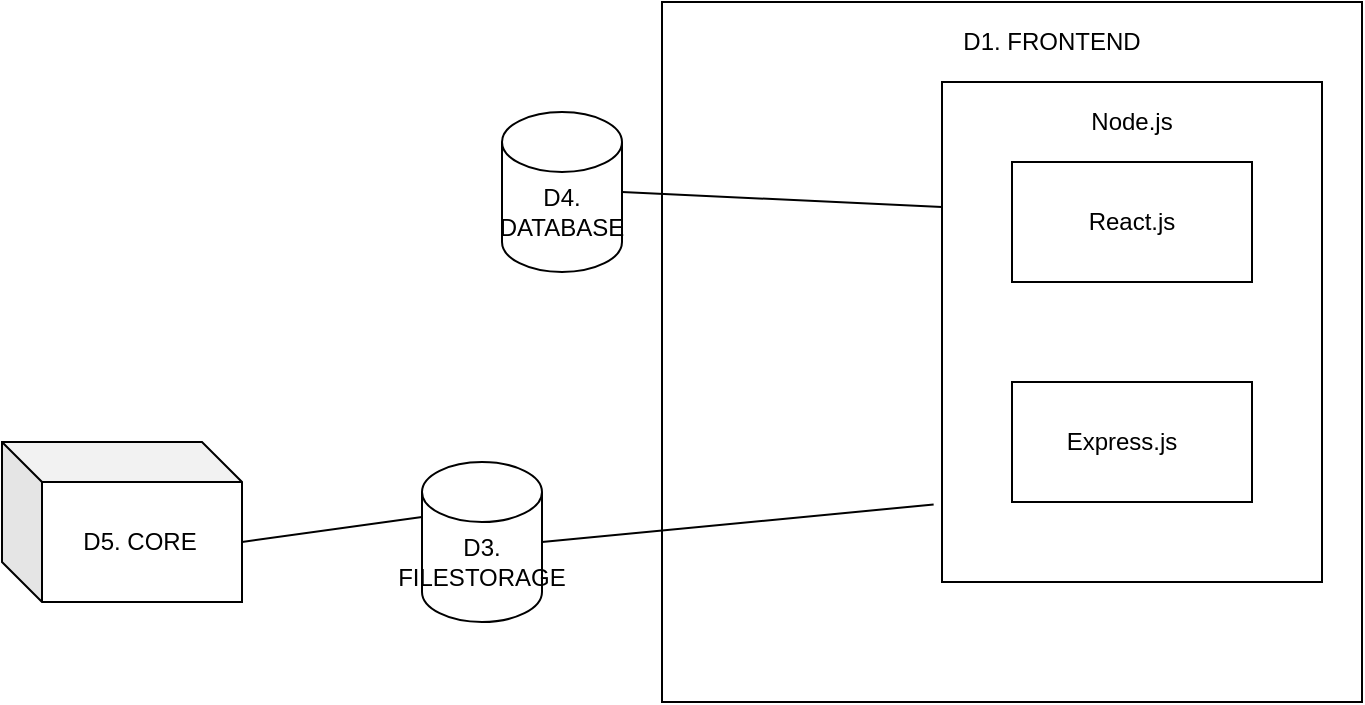 <mxfile version="18.1.3" type="device"><diagram id="4FWGYBgGyfndmw39Y_TN" name="Page-1"><mxGraphModel dx="1085" dy="565" grid="1" gridSize="10" guides="1" tooltips="1" connect="1" arrows="1" fold="1" page="1" pageScale="1" pageWidth="827" pageHeight="1169" math="0" shadow="0"><root><mxCell id="0"/><mxCell id="1" parent="0"/><mxCell id="BD-BD4ofNveB-jqIzGAW-11" value="" style="whiteSpace=wrap;html=1;aspect=fixed;" parent="1" vertex="1"><mxGeometry x="350" width="350" height="350" as="geometry"/></mxCell><mxCell id="BD-BD4ofNveB-jqIzGAW-5" value="" style="rounded=0;whiteSpace=wrap;html=1;" parent="1" vertex="1"><mxGeometry x="490" y="40" width="190" height="250" as="geometry"/></mxCell><mxCell id="BD-BD4ofNveB-jqIzGAW-2" value="" style="rounded=0;whiteSpace=wrap;html=1;" parent="1" vertex="1"><mxGeometry x="525" y="190" width="120" height="60" as="geometry"/></mxCell><mxCell id="BD-BD4ofNveB-jqIzGAW-3" value="" style="shape=cylinder3;whiteSpace=wrap;html=1;boundedLbl=1;backgroundOutline=1;size=15;" parent="1" vertex="1"><mxGeometry x="270" y="55" width="60" height="80" as="geometry"/></mxCell><mxCell id="BD-BD4ofNveB-jqIzGAW-4" value="" style="rounded=0;whiteSpace=wrap;html=1;" parent="1" vertex="1"><mxGeometry x="525" y="80" width="120" height="60" as="geometry"/></mxCell><mxCell id="BD-BD4ofNveB-jqIzGAW-7" value="D4. DATABASE" style="text;html=1;strokeColor=none;fillColor=none;align=center;verticalAlign=middle;whiteSpace=wrap;rounded=0;" parent="1" vertex="1"><mxGeometry x="280" y="95" width="40" height="20" as="geometry"/></mxCell><mxCell id="BD-BD4ofNveB-jqIzGAW-8" value="Node.js" style="text;html=1;strokeColor=none;fillColor=none;align=center;verticalAlign=middle;whiteSpace=wrap;rounded=0;" parent="1" vertex="1"><mxGeometry x="565" y="50" width="40" height="20" as="geometry"/></mxCell><mxCell id="BD-BD4ofNveB-jqIzGAW-9" value="React.js" style="text;html=1;strokeColor=none;fillColor=none;align=center;verticalAlign=middle;whiteSpace=wrap;rounded=0;" parent="1" vertex="1"><mxGeometry x="565" y="100" width="40" height="20" as="geometry"/></mxCell><mxCell id="BD-BD4ofNveB-jqIzGAW-10" value="Express.js" style="text;html=1;strokeColor=none;fillColor=none;align=center;verticalAlign=middle;whiteSpace=wrap;rounded=0;" parent="1" vertex="1"><mxGeometry x="560" y="210" width="40" height="20" as="geometry"/></mxCell><mxCell id="BD-BD4ofNveB-jqIzGAW-12" value="D1. FRONTEND" style="text;html=1;strokeColor=none;fillColor=none;align=center;verticalAlign=middle;whiteSpace=wrap;rounded=0;" parent="1" vertex="1"><mxGeometry x="490" y="10" width="110" height="20" as="geometry"/></mxCell><mxCell id="BD-BD4ofNveB-jqIzGAW-13" value="" style="endArrow=none;html=1;entryX=0;entryY=0;entryDx=0;entryDy=27.5;entryPerimeter=0;exitX=0;exitY=0;exitDx=120;exitDy=50;exitPerimeter=0;" parent="1" source="y_y7ZQJ-EsRXqOAOeTLb-7" target="Zo2L4uMqTgtJ8KRRT2xD-1" edge="1"><mxGeometry width="50" height="50" relative="1" as="geometry"><mxPoint x="170.28" y="99.75" as="sourcePoint"/><mxPoint x="310" y="245" as="targetPoint"/></mxGeometry></mxCell><mxCell id="BD-BD4ofNveB-jqIzGAW-14" value="" style="endArrow=none;html=1;exitX=1;exitY=0.5;exitDx=0;exitDy=0;exitPerimeter=0;entryX=0;entryY=0.25;entryDx=0;entryDy=0;" parent="1" source="BD-BD4ofNveB-jqIzGAW-3" target="BD-BD4ofNveB-jqIzGAW-5" edge="1"><mxGeometry width="50" height="50" relative="1" as="geometry"><mxPoint x="200" y="400" as="sourcePoint"/><mxPoint x="490" y="190" as="targetPoint"/></mxGeometry></mxCell><mxCell id="Zo2L4uMqTgtJ8KRRT2xD-1" value="" style="shape=cylinder3;whiteSpace=wrap;html=1;boundedLbl=1;backgroundOutline=1;size=15;" parent="1" vertex="1"><mxGeometry x="230" y="230" width="60" height="80" as="geometry"/></mxCell><mxCell id="Zo2L4uMqTgtJ8KRRT2xD-2" value="D3. FILESTORAGE" style="text;html=1;strokeColor=none;fillColor=none;align=center;verticalAlign=middle;whiteSpace=wrap;rounded=0;" parent="1" vertex="1"><mxGeometry x="240" y="270" width="40" height="20" as="geometry"/></mxCell><mxCell id="Zo2L4uMqTgtJ8KRRT2xD-4" value="" style="endArrow=none;html=1;rounded=0;exitX=1;exitY=0.5;exitDx=0;exitDy=0;exitPerimeter=0;entryX=-0.022;entryY=0.845;entryDx=0;entryDy=0;entryPerimeter=0;" parent="1" source="Zo2L4uMqTgtJ8KRRT2xD-1" target="BD-BD4ofNveB-jqIzGAW-5" edge="1"><mxGeometry width="50" height="50" relative="1" as="geometry"><mxPoint x="370" y="430" as="sourcePoint"/><mxPoint x="420" y="195" as="targetPoint"/></mxGeometry></mxCell><mxCell id="y_y7ZQJ-EsRXqOAOeTLb-7" value="" style="shape=cube;whiteSpace=wrap;html=1;boundedLbl=1;backgroundOutline=1;darkOpacity=0.05;darkOpacity2=0.1;" parent="1" vertex="1"><mxGeometry x="20" y="220" width="120" height="80" as="geometry"/></mxCell><mxCell id="y_y7ZQJ-EsRXqOAOeTLb-8" value="D5. CORE" style="text;html=1;strokeColor=none;fillColor=none;align=center;verticalAlign=middle;whiteSpace=wrap;rounded=0;" parent="1" vertex="1"><mxGeometry x="59" y="255" width="60" height="30" as="geometry"/></mxCell></root></mxGraphModel></diagram></mxfile>